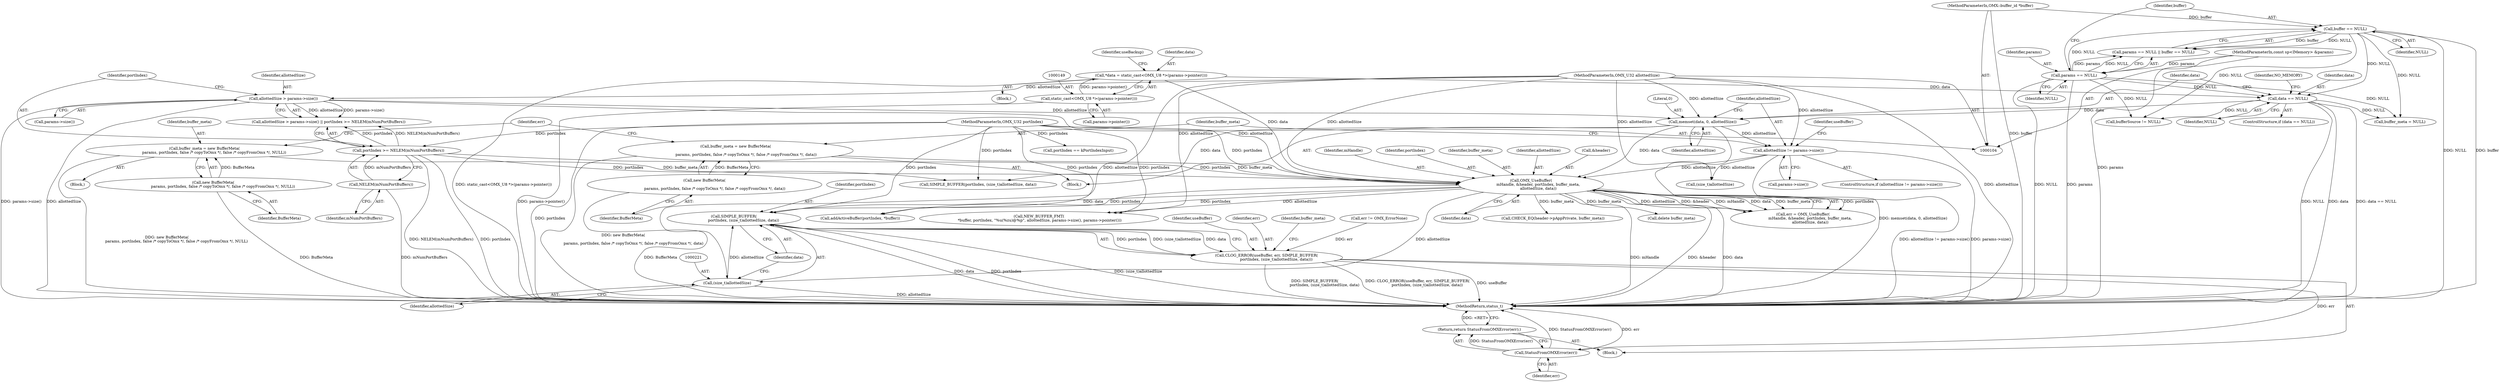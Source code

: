 digraph "0_Android_2c75e1c3b98e4e94f50c63e2b7694be5f948477c_1@pointer" {
"1000218" [label="(Call,SIMPLE_BUFFER(\n                portIndex, (size_t)allottedSize, data))"];
"1000202" [label="(Call,OMX_UseBuffer(\n            mHandle, &header, portIndex, buffer_meta,\n            allottedSize, data))"];
"1000129" [label="(Call,portIndex >= NELEM(mNumPortBuffers))"];
"1000105" [label="(MethodParameterIn,OMX_U32 portIndex)"];
"1000131" [label="(Call,NELEM(mNumPortBuffers))"];
"1000188" [label="(Call,buffer_meta = new BufferMeta(\n\n                 params, portIndex, false /* copyToOmx */, false /* copyFromOmx */, data))"];
"1000190" [label="(Call,new BufferMeta(\n\n                 params, portIndex, false /* copyToOmx */, false /* copyFromOmx */, data))"];
"1000194" [label="(Call,buffer_meta = new BufferMeta(\n                params, portIndex, false /* copyToOmx */, false /* copyFromOmx */, NULL))"];
"1000196" [label="(Call,new BufferMeta(\n                params, portIndex, false /* copyToOmx */, false /* copyFromOmx */, NULL))"];
"1000171" [label="(Call,allottedSize != params->size())"];
"1000166" [label="(Call,memset(data, 0, allottedSize))"];
"1000160" [label="(Call,data == NULL)"];
"1000146" [label="(Call,*data = static_cast<OMX_U8 *>(params->pointer()))"];
"1000148" [label="(Call,static_cast<OMX_U8 *>(params->pointer()))"];
"1000115" [label="(Call,buffer == NULL)"];
"1000107" [label="(MethodParameterIn,OMX::buffer_id *buffer)"];
"1000112" [label="(Call,params == NULL)"];
"1000106" [label="(MethodParameterIn,const sp<IMemory> &params)"];
"1000126" [label="(Call,allottedSize > params->size())"];
"1000108" [label="(MethodParameterIn,OMX_U32 allottedSize)"];
"1000220" [label="(Call,(size_t)allottedSize)"];
"1000215" [label="(Call,CLOG_ERROR(useBuffer, err, SIMPLE_BUFFER(\n                portIndex, (size_t)allottedSize, data)))"];
"1000234" [label="(Call,StatusFromOMXError(err))"];
"1000233" [label="(Return,return StatusFromOMXError(err);)"];
"1000148" [label="(Call,static_cast<OMX_U8 *>(params->pointer()))"];
"1000193" [label="(Block,)"];
"1000165" [label="(Identifier,NO_MEMORY)"];
"1000116" [label="(Identifier,buffer)"];
"1000209" [label="(Identifier,data)"];
"1000235" [label="(Identifier,err)"];
"1000147" [label="(Identifier,data)"];
"1000194" [label="(Call,buffer_meta = new BufferMeta(\n                params, portIndex, false /* copyToOmx */, false /* copyFromOmx */, NULL))"];
"1000208" [label="(Identifier,allottedSize)"];
"1000173" [label="(Call,params->size())"];
"1000150" [label="(Call,params->pointer())"];
"1000108" [label="(MethodParameterIn,OMX_U32 allottedSize)"];
"1000218" [label="(Call,SIMPLE_BUFFER(\n                portIndex, (size_t)allottedSize, data))"];
"1000129" [label="(Call,portIndex >= NELEM(mNumPortBuffers))"];
"1000223" [label="(Identifier,data)"];
"1000190" [label="(Call,new BufferMeta(\n\n                 params, portIndex, false /* copyToOmx */, false /* copyFromOmx */, data))"];
"1000162" [label="(Identifier,NULL)"];
"1000126" [label="(Call,allottedSize > params->size())"];
"1000169" [label="(Identifier,allottedSize)"];
"1000160" [label="(Call,data == NULL)"];
"1000167" [label="(Identifier,data)"];
"1000217" [label="(Identifier,err)"];
"1000125" [label="(Call,allottedSize > params->size() || portIndex >= NELEM(mNumPortBuffers))"];
"1000204" [label="(Call,&header)"];
"1000161" [label="(Identifier,data)"];
"1000215" [label="(Call,CLOG_ERROR(useBuffer, err, SIMPLE_BUFFER(\n                portIndex, (size_t)allottedSize, data)))"];
"1000127" [label="(Identifier,allottedSize)"];
"1000196" [label="(Call,new BufferMeta(\n                params, portIndex, false /* copyToOmx */, false /* copyFromOmx */, NULL))"];
"1000111" [label="(Call,params == NULL || buffer == NULL)"];
"1000191" [label="(Identifier,BufferMeta)"];
"1000225" [label="(Identifier,buffer_meta)"];
"1000195" [label="(Identifier,buffer_meta)"];
"1000112" [label="(Call,params == NULL)"];
"1000203" [label="(Identifier,mHandle)"];
"1000170" [label="(ControlStructure,if (allottedSize != params->size()))"];
"1000264" [label="(Call,NEW_BUFFER_FMT(\n *buffer, portIndex, \"%u(%zu)@%p\", allottedSize, params->size(), params->pointer()))"];
"1000256" [label="(Call,portIndex == kPortIndexInput)"];
"1000236" [label="(Call,CHECK_EQ(header->pAppPrivate, buffer_meta))"];
"1000202" [label="(Call,OMX_UseBuffer(\n            mHandle, &header, portIndex, buffer_meta,\n            allottedSize, data))"];
"1000153" [label="(Block,)"];
"1000171" [label="(Call,allottedSize != params->size())"];
"1000109" [label="(Block,)"];
"1000130" [label="(Identifier,portIndex)"];
"1000180" [label="(Call,(size_t)allottedSize)"];
"1000201" [label="(Identifier,err)"];
"1000114" [label="(Identifier,NULL)"];
"1000146" [label="(Call,*data = static_cast<OMX_U8 *>(params->pointer()))"];
"1000214" [label="(Block,)"];
"1000113" [label="(Identifier,params)"];
"1000219" [label="(Identifier,portIndex)"];
"1000117" [label="(Identifier,NULL)"];
"1000246" [label="(Call,addActiveBuffer(portIndex, *buffer))"];
"1000115" [label="(Call,buffer == NULL)"];
"1000189" [label="(Identifier,buffer_meta)"];
"1000159" [label="(ControlStructure,if (data == NULL))"];
"1000152" [label="(Identifier,useBackup)"];
"1000233" [label="(Return,return StatusFromOMXError(err);)"];
"1000128" [label="(Call,params->size())"];
"1000211" [label="(Call,err != OMX_ErrorNone)"];
"1000206" [label="(Identifier,portIndex)"];
"1000106" [label="(MethodParameterIn,const sp<IMemory> &params)"];
"1000166" [label="(Call,memset(data, 0, allottedSize))"];
"1000224" [label="(Call,delete buffer_meta)"];
"1000172" [label="(Identifier,allottedSize)"];
"1000226" [label="(Call,buffer_meta = NULL)"];
"1000274" [label="(MethodReturn,status_t)"];
"1000216" [label="(Identifier,useBuffer)"];
"1000107" [label="(MethodParameterIn,OMX::buffer_id *buffer)"];
"1000178" [label="(Call,SIMPLE_BUFFER(portIndex, (size_t)allottedSize, data))"];
"1000132" [label="(Identifier,mNumPortBuffers)"];
"1000188" [label="(Call,buffer_meta = new BufferMeta(\n\n                 params, portIndex, false /* copyToOmx */, false /* copyFromOmx */, data))"];
"1000234" [label="(Call,StatusFromOMXError(err))"];
"1000131" [label="(Call,NELEM(mNumPortBuffers))"];
"1000220" [label="(Call,(size_t)allottedSize)"];
"1000200" [label="(Call,err = OMX_UseBuffer(\n            mHandle, &header, portIndex, buffer_meta,\n            allottedSize, data))"];
"1000207" [label="(Identifier,buffer_meta)"];
"1000176" [label="(Identifier,useBuffer)"];
"1000253" [label="(Call,bufferSource != NULL)"];
"1000197" [label="(Identifier,BufferMeta)"];
"1000222" [label="(Identifier,allottedSize)"];
"1000168" [label="(Literal,0)"];
"1000105" [label="(MethodParameterIn,OMX_U32 portIndex)"];
"1000218" -> "1000215"  [label="AST: "];
"1000218" -> "1000223"  [label="CFG: "];
"1000219" -> "1000218"  [label="AST: "];
"1000220" -> "1000218"  [label="AST: "];
"1000223" -> "1000218"  [label="AST: "];
"1000215" -> "1000218"  [label="CFG: "];
"1000218" -> "1000274"  [label="DDG: data"];
"1000218" -> "1000274"  [label="DDG: portIndex"];
"1000218" -> "1000274"  [label="DDG: (size_t)allottedSize"];
"1000218" -> "1000215"  [label="DDG: portIndex"];
"1000218" -> "1000215"  [label="DDG: (size_t)allottedSize"];
"1000218" -> "1000215"  [label="DDG: data"];
"1000202" -> "1000218"  [label="DDG: portIndex"];
"1000202" -> "1000218"  [label="DDG: data"];
"1000105" -> "1000218"  [label="DDG: portIndex"];
"1000220" -> "1000218"  [label="DDG: allottedSize"];
"1000202" -> "1000200"  [label="AST: "];
"1000202" -> "1000209"  [label="CFG: "];
"1000203" -> "1000202"  [label="AST: "];
"1000204" -> "1000202"  [label="AST: "];
"1000206" -> "1000202"  [label="AST: "];
"1000207" -> "1000202"  [label="AST: "];
"1000208" -> "1000202"  [label="AST: "];
"1000209" -> "1000202"  [label="AST: "];
"1000200" -> "1000202"  [label="CFG: "];
"1000202" -> "1000274"  [label="DDG: data"];
"1000202" -> "1000274"  [label="DDG: mHandle"];
"1000202" -> "1000274"  [label="DDG: &header"];
"1000202" -> "1000200"  [label="DDG: portIndex"];
"1000202" -> "1000200"  [label="DDG: allottedSize"];
"1000202" -> "1000200"  [label="DDG: &header"];
"1000202" -> "1000200"  [label="DDG: mHandle"];
"1000202" -> "1000200"  [label="DDG: data"];
"1000202" -> "1000200"  [label="DDG: buffer_meta"];
"1000129" -> "1000202"  [label="DDG: portIndex"];
"1000105" -> "1000202"  [label="DDG: portIndex"];
"1000188" -> "1000202"  [label="DDG: buffer_meta"];
"1000194" -> "1000202"  [label="DDG: buffer_meta"];
"1000171" -> "1000202"  [label="DDG: allottedSize"];
"1000126" -> "1000202"  [label="DDG: allottedSize"];
"1000108" -> "1000202"  [label="DDG: allottedSize"];
"1000166" -> "1000202"  [label="DDG: data"];
"1000146" -> "1000202"  [label="DDG: data"];
"1000202" -> "1000220"  [label="DDG: allottedSize"];
"1000202" -> "1000224"  [label="DDG: buffer_meta"];
"1000202" -> "1000236"  [label="DDG: buffer_meta"];
"1000202" -> "1000246"  [label="DDG: portIndex"];
"1000202" -> "1000264"  [label="DDG: allottedSize"];
"1000129" -> "1000125"  [label="AST: "];
"1000129" -> "1000131"  [label="CFG: "];
"1000130" -> "1000129"  [label="AST: "];
"1000131" -> "1000129"  [label="AST: "];
"1000125" -> "1000129"  [label="CFG: "];
"1000129" -> "1000274"  [label="DDG: portIndex"];
"1000129" -> "1000274"  [label="DDG: NELEM(mNumPortBuffers)"];
"1000129" -> "1000125"  [label="DDG: portIndex"];
"1000129" -> "1000125"  [label="DDG: NELEM(mNumPortBuffers)"];
"1000105" -> "1000129"  [label="DDG: portIndex"];
"1000131" -> "1000129"  [label="DDG: mNumPortBuffers"];
"1000129" -> "1000178"  [label="DDG: portIndex"];
"1000105" -> "1000104"  [label="AST: "];
"1000105" -> "1000274"  [label="DDG: portIndex"];
"1000105" -> "1000178"  [label="DDG: portIndex"];
"1000105" -> "1000246"  [label="DDG: portIndex"];
"1000105" -> "1000256"  [label="DDG: portIndex"];
"1000105" -> "1000264"  [label="DDG: portIndex"];
"1000131" -> "1000132"  [label="CFG: "];
"1000132" -> "1000131"  [label="AST: "];
"1000131" -> "1000274"  [label="DDG: mNumPortBuffers"];
"1000188" -> "1000153"  [label="AST: "];
"1000188" -> "1000190"  [label="CFG: "];
"1000189" -> "1000188"  [label="AST: "];
"1000190" -> "1000188"  [label="AST: "];
"1000201" -> "1000188"  [label="CFG: "];
"1000188" -> "1000274"  [label="DDG: new BufferMeta(\n\n                 params, portIndex, false /* copyToOmx */, false /* copyFromOmx */, data)"];
"1000190" -> "1000188"  [label="DDG: BufferMeta"];
"1000190" -> "1000191"  [label="CFG: "];
"1000191" -> "1000190"  [label="AST: "];
"1000190" -> "1000274"  [label="DDG: BufferMeta"];
"1000194" -> "1000193"  [label="AST: "];
"1000194" -> "1000196"  [label="CFG: "];
"1000195" -> "1000194"  [label="AST: "];
"1000196" -> "1000194"  [label="AST: "];
"1000201" -> "1000194"  [label="CFG: "];
"1000194" -> "1000274"  [label="DDG: new BufferMeta(\n                params, portIndex, false /* copyToOmx */, false /* copyFromOmx */, NULL)"];
"1000196" -> "1000194"  [label="DDG: BufferMeta"];
"1000196" -> "1000197"  [label="CFG: "];
"1000197" -> "1000196"  [label="AST: "];
"1000196" -> "1000274"  [label="DDG: BufferMeta"];
"1000171" -> "1000170"  [label="AST: "];
"1000171" -> "1000173"  [label="CFG: "];
"1000172" -> "1000171"  [label="AST: "];
"1000173" -> "1000171"  [label="AST: "];
"1000176" -> "1000171"  [label="CFG: "];
"1000189" -> "1000171"  [label="CFG: "];
"1000171" -> "1000274"  [label="DDG: params->size()"];
"1000171" -> "1000274"  [label="DDG: allottedSize != params->size()"];
"1000166" -> "1000171"  [label="DDG: allottedSize"];
"1000108" -> "1000171"  [label="DDG: allottedSize"];
"1000171" -> "1000180"  [label="DDG: allottedSize"];
"1000166" -> "1000153"  [label="AST: "];
"1000166" -> "1000169"  [label="CFG: "];
"1000167" -> "1000166"  [label="AST: "];
"1000168" -> "1000166"  [label="AST: "];
"1000169" -> "1000166"  [label="AST: "];
"1000172" -> "1000166"  [label="CFG: "];
"1000166" -> "1000274"  [label="DDG: memset(data, 0, allottedSize)"];
"1000160" -> "1000166"  [label="DDG: data"];
"1000126" -> "1000166"  [label="DDG: allottedSize"];
"1000108" -> "1000166"  [label="DDG: allottedSize"];
"1000166" -> "1000178"  [label="DDG: data"];
"1000160" -> "1000159"  [label="AST: "];
"1000160" -> "1000162"  [label="CFG: "];
"1000161" -> "1000160"  [label="AST: "];
"1000162" -> "1000160"  [label="AST: "];
"1000165" -> "1000160"  [label="CFG: "];
"1000167" -> "1000160"  [label="CFG: "];
"1000160" -> "1000274"  [label="DDG: data == NULL"];
"1000160" -> "1000274"  [label="DDG: NULL"];
"1000160" -> "1000274"  [label="DDG: data"];
"1000146" -> "1000160"  [label="DDG: data"];
"1000115" -> "1000160"  [label="DDG: NULL"];
"1000112" -> "1000160"  [label="DDG: NULL"];
"1000160" -> "1000226"  [label="DDG: NULL"];
"1000160" -> "1000253"  [label="DDG: NULL"];
"1000146" -> "1000109"  [label="AST: "];
"1000146" -> "1000148"  [label="CFG: "];
"1000147" -> "1000146"  [label="AST: "];
"1000148" -> "1000146"  [label="AST: "];
"1000152" -> "1000146"  [label="CFG: "];
"1000146" -> "1000274"  [label="DDG: static_cast<OMX_U8 *>(params->pointer())"];
"1000148" -> "1000146"  [label="DDG: params->pointer()"];
"1000148" -> "1000150"  [label="CFG: "];
"1000149" -> "1000148"  [label="AST: "];
"1000150" -> "1000148"  [label="AST: "];
"1000148" -> "1000274"  [label="DDG: params->pointer()"];
"1000115" -> "1000111"  [label="AST: "];
"1000115" -> "1000117"  [label="CFG: "];
"1000116" -> "1000115"  [label="AST: "];
"1000117" -> "1000115"  [label="AST: "];
"1000111" -> "1000115"  [label="CFG: "];
"1000115" -> "1000274"  [label="DDG: NULL"];
"1000115" -> "1000274"  [label="DDG: buffer"];
"1000115" -> "1000111"  [label="DDG: buffer"];
"1000115" -> "1000111"  [label="DDG: NULL"];
"1000107" -> "1000115"  [label="DDG: buffer"];
"1000112" -> "1000115"  [label="DDG: NULL"];
"1000115" -> "1000226"  [label="DDG: NULL"];
"1000115" -> "1000253"  [label="DDG: NULL"];
"1000107" -> "1000104"  [label="AST: "];
"1000107" -> "1000274"  [label="DDG: buffer"];
"1000112" -> "1000111"  [label="AST: "];
"1000112" -> "1000114"  [label="CFG: "];
"1000113" -> "1000112"  [label="AST: "];
"1000114" -> "1000112"  [label="AST: "];
"1000116" -> "1000112"  [label="CFG: "];
"1000111" -> "1000112"  [label="CFG: "];
"1000112" -> "1000274"  [label="DDG: NULL"];
"1000112" -> "1000274"  [label="DDG: params"];
"1000112" -> "1000111"  [label="DDG: params"];
"1000112" -> "1000111"  [label="DDG: NULL"];
"1000106" -> "1000112"  [label="DDG: params"];
"1000112" -> "1000226"  [label="DDG: NULL"];
"1000112" -> "1000253"  [label="DDG: NULL"];
"1000106" -> "1000104"  [label="AST: "];
"1000106" -> "1000274"  [label="DDG: params"];
"1000126" -> "1000125"  [label="AST: "];
"1000126" -> "1000128"  [label="CFG: "];
"1000127" -> "1000126"  [label="AST: "];
"1000128" -> "1000126"  [label="AST: "];
"1000130" -> "1000126"  [label="CFG: "];
"1000125" -> "1000126"  [label="CFG: "];
"1000126" -> "1000274"  [label="DDG: allottedSize"];
"1000126" -> "1000274"  [label="DDG: params->size()"];
"1000126" -> "1000125"  [label="DDG: allottedSize"];
"1000126" -> "1000125"  [label="DDG: params->size()"];
"1000108" -> "1000126"  [label="DDG: allottedSize"];
"1000108" -> "1000104"  [label="AST: "];
"1000108" -> "1000274"  [label="DDG: allottedSize"];
"1000108" -> "1000180"  [label="DDG: allottedSize"];
"1000108" -> "1000220"  [label="DDG: allottedSize"];
"1000108" -> "1000264"  [label="DDG: allottedSize"];
"1000220" -> "1000222"  [label="CFG: "];
"1000221" -> "1000220"  [label="AST: "];
"1000222" -> "1000220"  [label="AST: "];
"1000223" -> "1000220"  [label="CFG: "];
"1000220" -> "1000274"  [label="DDG: allottedSize"];
"1000215" -> "1000214"  [label="AST: "];
"1000216" -> "1000215"  [label="AST: "];
"1000217" -> "1000215"  [label="AST: "];
"1000225" -> "1000215"  [label="CFG: "];
"1000215" -> "1000274"  [label="DDG: useBuffer"];
"1000215" -> "1000274"  [label="DDG: SIMPLE_BUFFER(\n                portIndex, (size_t)allottedSize, data)"];
"1000215" -> "1000274"  [label="DDG: CLOG_ERROR(useBuffer, err, SIMPLE_BUFFER(\n                portIndex, (size_t)allottedSize, data))"];
"1000211" -> "1000215"  [label="DDG: err"];
"1000215" -> "1000234"  [label="DDG: err"];
"1000234" -> "1000233"  [label="AST: "];
"1000234" -> "1000235"  [label="CFG: "];
"1000235" -> "1000234"  [label="AST: "];
"1000233" -> "1000234"  [label="CFG: "];
"1000234" -> "1000274"  [label="DDG: err"];
"1000234" -> "1000274"  [label="DDG: StatusFromOMXError(err)"];
"1000234" -> "1000233"  [label="DDG: StatusFromOMXError(err)"];
"1000233" -> "1000214"  [label="AST: "];
"1000274" -> "1000233"  [label="CFG: "];
"1000233" -> "1000274"  [label="DDG: <RET>"];
}
